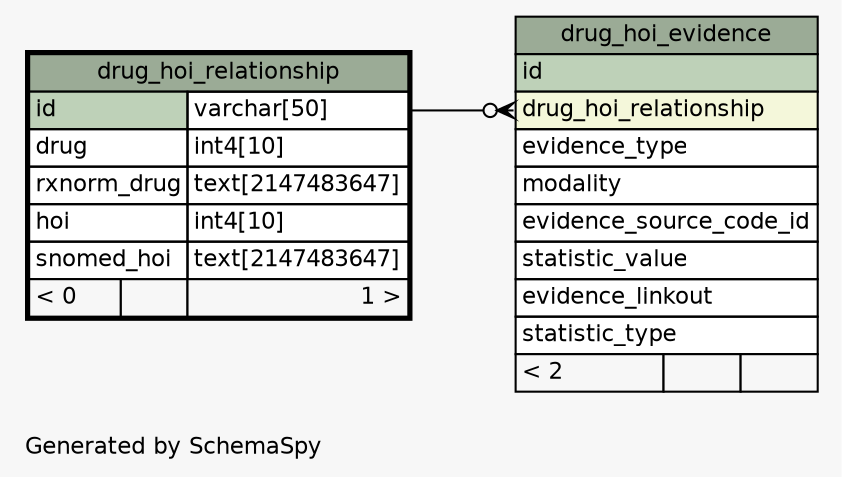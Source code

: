 // dot 2.38.0 on Linux 3.16.0-38-generic
// SchemaSpy rev 590
digraph "oneDegreeRelationshipsDiagram" {
  graph [
    rankdir="RL"
    bgcolor="#f7f7f7"
    label="\nGenerated by SchemaSpy"
    labeljust="l"
    nodesep="0.18"
    ranksep="0.46"
    fontname="Helvetica"
    fontsize="11"
  ];
  node [
    fontname="Helvetica"
    fontsize="11"
    shape="plaintext"
  ];
  edge [
    arrowsize="0.8"
  ];
  "drug_hoi_evidence":"drug_hoi_relationship":w -> "drug_hoi_relationship":"id.type":e [arrowhead=none dir=back arrowtail=crowodot];
  "drug_hoi_evidence" [
    label=<
    <TABLE BORDER="0" CELLBORDER="1" CELLSPACING="0" BGCOLOR="#ffffff">
      <TR><TD COLSPAN="3" BGCOLOR="#9bab96" ALIGN="CENTER">drug_hoi_evidence</TD></TR>
      <TR><TD PORT="id" COLSPAN="3" BGCOLOR="#bed1b8" ALIGN="LEFT">id</TD></TR>
      <TR><TD PORT="drug_hoi_relationship" COLSPAN="3" BGCOLOR="#f4f7da" ALIGN="LEFT">drug_hoi_relationship</TD></TR>
      <TR><TD PORT="evidence_type" COLSPAN="3" ALIGN="LEFT">evidence_type</TD></TR>
      <TR><TD PORT="modality" COLSPAN="3" ALIGN="LEFT">modality</TD></TR>
      <TR><TD PORT="evidence_source_code_id" COLSPAN="3" ALIGN="LEFT">evidence_source_code_id</TD></TR>
      <TR><TD PORT="statistic_value" COLSPAN="3" ALIGN="LEFT">statistic_value</TD></TR>
      <TR><TD PORT="evidence_linkout" COLSPAN="3" ALIGN="LEFT">evidence_linkout</TD></TR>
      <TR><TD PORT="statistic_type" COLSPAN="3" ALIGN="LEFT">statistic_type</TD></TR>
      <TR><TD ALIGN="LEFT" BGCOLOR="#f7f7f7">&lt; 2</TD><TD ALIGN="RIGHT" BGCOLOR="#f7f7f7">  </TD><TD ALIGN="RIGHT" BGCOLOR="#f7f7f7">  </TD></TR>
    </TABLE>>
    URL="drug_hoi_evidence.html"
    tooltip="drug_hoi_evidence"
  ];
  "drug_hoi_relationship" [
    label=<
    <TABLE BORDER="2" CELLBORDER="1" CELLSPACING="0" BGCOLOR="#ffffff">
      <TR><TD COLSPAN="3" BGCOLOR="#9bab96" ALIGN="CENTER">drug_hoi_relationship</TD></TR>
      <TR><TD PORT="id" COLSPAN="2" BGCOLOR="#bed1b8" ALIGN="LEFT">id</TD><TD PORT="id.type" ALIGN="LEFT">varchar[50]</TD></TR>
      <TR><TD PORT="drug" COLSPAN="2" ALIGN="LEFT">drug</TD><TD PORT="drug.type" ALIGN="LEFT">int4[10]</TD></TR>
      <TR><TD PORT="rxnorm_drug" COLSPAN="2" ALIGN="LEFT">rxnorm_drug</TD><TD PORT="rxnorm_drug.type" ALIGN="LEFT">text[2147483647]</TD></TR>
      <TR><TD PORT="hoi" COLSPAN="2" ALIGN="LEFT">hoi</TD><TD PORT="hoi.type" ALIGN="LEFT">int4[10]</TD></TR>
      <TR><TD PORT="snomed_hoi" COLSPAN="2" ALIGN="LEFT">snomed_hoi</TD><TD PORT="snomed_hoi.type" ALIGN="LEFT">text[2147483647]</TD></TR>
      <TR><TD ALIGN="LEFT" BGCOLOR="#f7f7f7">&lt; 0</TD><TD ALIGN="RIGHT" BGCOLOR="#f7f7f7">  </TD><TD ALIGN="RIGHT" BGCOLOR="#f7f7f7">1 &gt;</TD></TR>
    </TABLE>>
    URL="drug_hoi_relationship.html"
    tooltip="drug_hoi_relationship"
  ];
}
